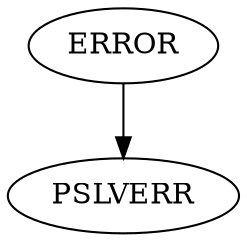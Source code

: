 strict digraph "" {
	PSLVERR	 [complexity=0,
		importance=0.0492243372439,
		rank=0.0];
	ERROR	 [complexity=2,
		importance=0.0820405182908,
		rank=0.0410202591454];
	ERROR -> PSLVERR;
}
